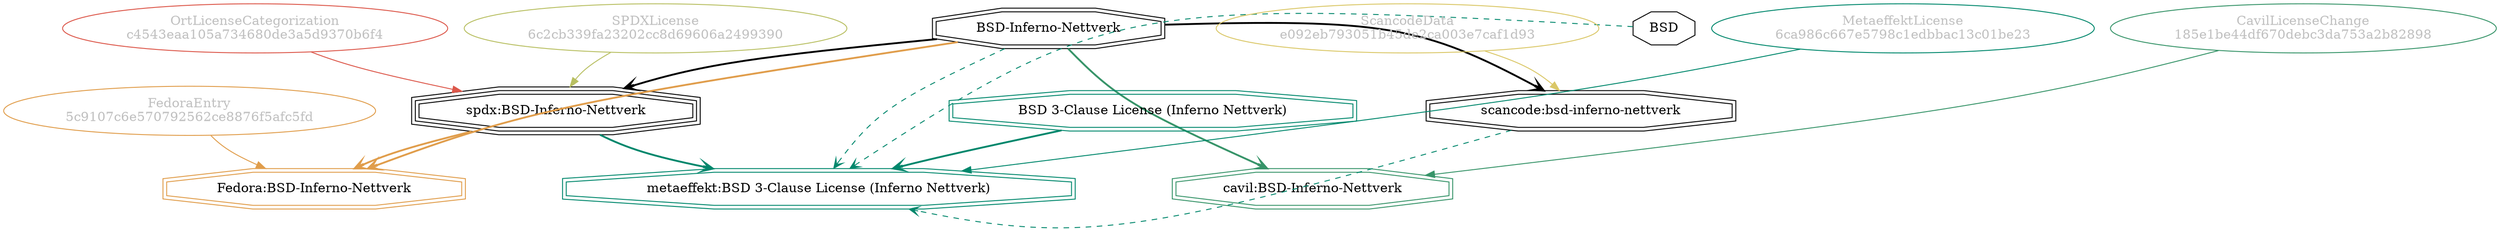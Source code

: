 strict digraph {
    node [shape=box];
    graph [splines=curved];
    581 [label="SPDXLicense\n6c2cb339fa23202cc8d69606a2499390"
        ,fontcolor=gray
        ,color="#b8bf62"
        ,fillcolor="beige;1"
        ,shape=ellipse];
    582 [label="spdx:BSD-Inferno-Nettverk"
        ,shape=tripleoctagon];
    583 [label="BSD-Inferno-Nettverk"
        ,shape=doubleoctagon];
    5935 [label=BSD,shape=octagon];
    6001 [label="FedoraEntry\n5c9107c6e570792562ce8876f5afc5fd"
         ,fontcolor=gray
         ,color="#e09d4b"
         ,fillcolor="beige;1"
         ,shape=ellipse];
    6002 [label="Fedora:BSD-Inferno-Nettverk"
         ,color="#e09d4b"
         ,shape=doubleoctagon];
    12913 [label="ScancodeData\ne092eb793051b45de2ca003e7caf1d93"
          ,fontcolor=gray
          ,color="#dac767"
          ,fillcolor="beige;1"
          ,shape=ellipse];
    12914 [label="scancode:bsd-inferno-nettverk"
          ,shape=doubleoctagon];
    28640 [label="OrtLicenseCategorization\nc4543eaa105a734680de3a5d9370b6f4"
          ,fontcolor=gray
          ,color="#dc574a"
          ,fillcolor="beige;1"
          ,shape=ellipse];
    36610 [label="CavilLicenseChange\n185e1be44df670debc3da753a2b82898"
          ,fontcolor=gray
          ,color="#379469"
          ,fillcolor="beige;1"
          ,shape=ellipse];
    36611 [label="cavil:BSD-Inferno-Nettverk"
          ,color="#379469"
          ,shape=doubleoctagon];
    39549 [label="MetaeffektLicense\n6ca986c667e5798c1edbbac13c01be23"
          ,fontcolor=gray
          ,color="#00876c"
          ,fillcolor="beige;1"
          ,shape=ellipse];
    39550 [label="metaeffekt:BSD 3-Clause License (Inferno Nettverk)"
          ,color="#00876c"
          ,shape=doubleoctagon];
    39551 [label="BSD 3-Clause License (Inferno Nettverk)"
          ,color="#00876c"
          ,shape=doubleoctagon];
    581 -> 582 [weight=0.5
               ,color="#b8bf62"];
    582 -> 6002 [style=bold
                ,arrowhead=vee
                ,weight=0.7
                ,color="#e09d4b"];
    582 -> 39550 [style=bold
                 ,arrowhead=vee
                 ,weight=0.7
                 ,color="#00876c"];
    583 -> 582 [style=bold
               ,arrowhead=vee
               ,weight=0.7];
    583 -> 6002 [style=bold
                ,arrowhead=vee
                ,weight=0.7
                ,color="#e09d4b"];
    583 -> 12914 [style=bold
                 ,arrowhead=vee
                 ,weight=0.7];
    583 -> 36611 [style=bold
                 ,arrowhead=vee
                 ,weight=0.7
                 ,color="#379469"];
    583 -> 36611 [style=bold
                 ,arrowhead=vee
                 ,weight=0.7
                 ,color="#379469"];
    583 -> 39550 [style=dashed
                 ,arrowhead=vee
                 ,weight=0.5
                 ,color="#00876c"];
    5935 -> 39550 [style=dashed
                  ,arrowhead=vee
                  ,weight=0.5
                  ,color="#00876c"];
    6001 -> 6002 [weight=0.5
                 ,color="#e09d4b"];
    12913 -> 12914 [weight=0.5
                   ,color="#dac767"];
    12914 -> 39550 [style=dashed
                   ,arrowhead=vee
                   ,weight=0.5
                   ,color="#00876c"];
    28640 -> 582 [weight=0.5
                 ,color="#dc574a"];
    36610 -> 36611 [weight=0.5
                   ,color="#379469"];
    39549 -> 39550 [weight=0.5
                   ,color="#00876c"];
    39551 -> 39550 [style=bold
                   ,arrowhead=vee
                   ,weight=0.7
                   ,color="#00876c"];
}
